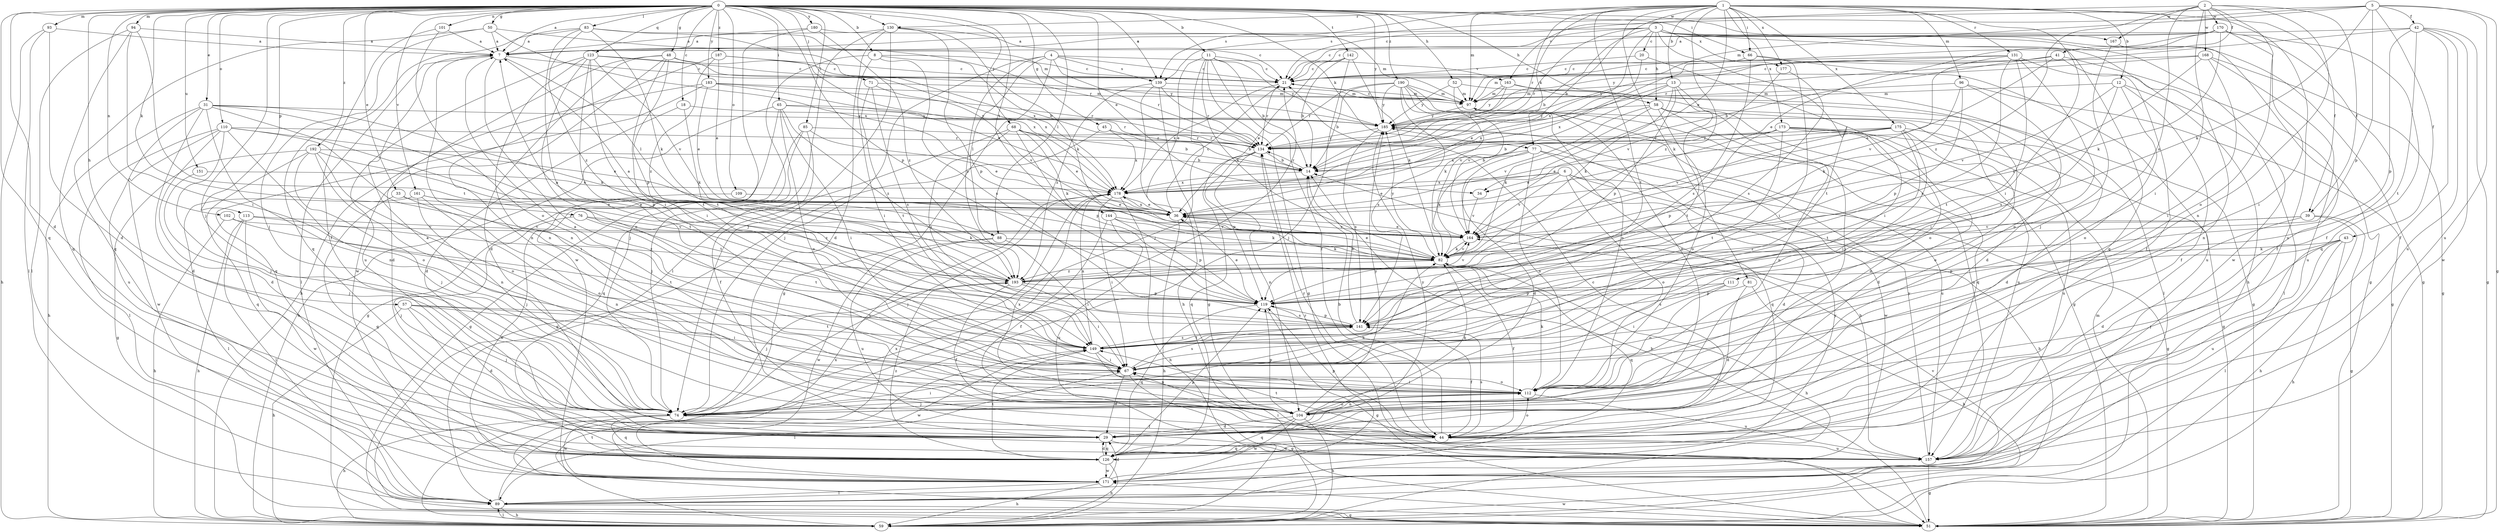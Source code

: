 strict digraph  {
0;
1;
2;
3;
4;
5;
6;
7;
8;
11;
12;
13;
14;
18;
20;
21;
29;
31;
33;
34;
36;
39;
41;
42;
43;
44;
45;
48;
50;
51;
52;
57;
58;
59;
65;
66;
67;
68;
71;
74;
76;
77;
81;
82;
83;
85;
88;
89;
93;
94;
96;
97;
101;
102;
104;
109;
110;
111;
112;
113;
119;
123;
126;
130;
131;
134;
139;
141;
142;
144;
149;
151;
157;
161;
163;
164;
167;
168;
170;
171;
173;
175;
177;
178;
180;
183;
185;
187;
190;
192;
193;
0 -> 7  [label=a];
0 -> 8  [label=b];
0 -> 11  [label=b];
0 -> 18  [label=c];
0 -> 29  [label=d];
0 -> 31  [label=e];
0 -> 33  [label=e];
0 -> 34  [label=e];
0 -> 45  [label=g];
0 -> 48  [label=g];
0 -> 50  [label=g];
0 -> 52  [label=h];
0 -> 57  [label=h];
0 -> 58  [label=h];
0 -> 65  [label=i];
0 -> 66  [label=i];
0 -> 68  [label=j];
0 -> 71  [label=j];
0 -> 74  [label=j];
0 -> 76  [label=k];
0 -> 77  [label=k];
0 -> 83  [label=l];
0 -> 85  [label=l];
0 -> 88  [label=l];
0 -> 93  [label=m];
0 -> 94  [label=m];
0 -> 101  [label=n];
0 -> 102  [label=n];
0 -> 109  [label=o];
0 -> 110  [label=o];
0 -> 113  [label=p];
0 -> 119  [label=p];
0 -> 123  [label=q];
0 -> 126  [label=q];
0 -> 130  [label=r];
0 -> 139  [label=s];
0 -> 142  [label=t];
0 -> 144  [label=t];
0 -> 151  [label=u];
0 -> 161  [label=v];
0 -> 167  [label=w];
0 -> 180  [label=y];
0 -> 183  [label=y];
0 -> 185  [label=y];
0 -> 187  [label=z];
0 -> 190  [label=z];
0 -> 192  [label=z];
1 -> 12  [label=b];
1 -> 13  [label=b];
1 -> 14  [label=b];
1 -> 34  [label=e];
1 -> 39  [label=f];
1 -> 66  [label=i];
1 -> 67  [label=i];
1 -> 77  [label=k];
1 -> 81  [label=k];
1 -> 96  [label=m];
1 -> 97  [label=m];
1 -> 130  [label=r];
1 -> 131  [label=r];
1 -> 134  [label=r];
1 -> 139  [label=s];
1 -> 149  [label=t];
1 -> 157  [label=u];
1 -> 173  [label=x];
1 -> 175  [label=x];
1 -> 177  [label=x];
1 -> 193  [label=z];
2 -> 39  [label=f];
2 -> 41  [label=f];
2 -> 67  [label=i];
2 -> 104  [label=n];
2 -> 111  [label=o];
2 -> 112  [label=o];
2 -> 163  [label=v];
2 -> 167  [label=w];
2 -> 168  [label=w];
2 -> 170  [label=w];
2 -> 193  [label=z];
3 -> 7  [label=a];
3 -> 14  [label=b];
3 -> 20  [label=c];
3 -> 21  [label=c];
3 -> 51  [label=g];
3 -> 58  [label=h];
3 -> 59  [label=h];
3 -> 126  [label=q];
3 -> 134  [label=r];
3 -> 149  [label=t];
3 -> 171  [label=w];
3 -> 177  [label=x];
3 -> 178  [label=x];
4 -> 21  [label=c];
4 -> 51  [label=g];
4 -> 74  [label=j];
4 -> 88  [label=l];
4 -> 134  [label=r];
4 -> 139  [label=s];
4 -> 163  [label=v];
4 -> 193  [label=z];
5 -> 21  [label=c];
5 -> 42  [label=f];
5 -> 43  [label=f];
5 -> 51  [label=g];
5 -> 82  [label=k];
5 -> 97  [label=m];
5 -> 119  [label=p];
5 -> 139  [label=s];
5 -> 157  [label=u];
6 -> 29  [label=d];
6 -> 34  [label=e];
6 -> 36  [label=e];
6 -> 51  [label=g];
6 -> 59  [label=h];
6 -> 112  [label=o];
6 -> 164  [label=v];
6 -> 178  [label=x];
7 -> 21  [label=c];
7 -> 67  [label=i];
7 -> 88  [label=l];
7 -> 89  [label=l];
7 -> 104  [label=n];
8 -> 14  [label=b];
8 -> 21  [label=c];
8 -> 67  [label=i];
8 -> 74  [label=j];
8 -> 141  [label=s];
11 -> 14  [label=b];
11 -> 21  [label=c];
11 -> 36  [label=e];
11 -> 44  [label=f];
11 -> 51  [label=g];
11 -> 74  [label=j];
11 -> 82  [label=k];
11 -> 185  [label=y];
12 -> 44  [label=f];
12 -> 89  [label=l];
12 -> 97  [label=m];
12 -> 112  [label=o];
12 -> 141  [label=s];
12 -> 164  [label=v];
13 -> 74  [label=j];
13 -> 82  [label=k];
13 -> 89  [label=l];
13 -> 97  [label=m];
13 -> 119  [label=p];
13 -> 149  [label=t];
13 -> 164  [label=v];
13 -> 178  [label=x];
14 -> 134  [label=r];
14 -> 178  [label=x];
18 -> 29  [label=d];
18 -> 82  [label=k];
18 -> 185  [label=y];
20 -> 21  [label=c];
20 -> 36  [label=e];
20 -> 67  [label=i];
21 -> 97  [label=m];
21 -> 134  [label=r];
21 -> 178  [label=x];
29 -> 126  [label=q];
29 -> 157  [label=u];
29 -> 185  [label=y];
31 -> 29  [label=d];
31 -> 59  [label=h];
31 -> 82  [label=k];
31 -> 104  [label=n];
31 -> 119  [label=p];
31 -> 149  [label=t];
31 -> 157  [label=u];
31 -> 185  [label=y];
33 -> 36  [label=e];
33 -> 112  [label=o];
33 -> 126  [label=q];
34 -> 164  [label=v];
36 -> 21  [label=c];
36 -> 59  [label=h];
36 -> 164  [label=v];
36 -> 178  [label=x];
39 -> 29  [label=d];
39 -> 51  [label=g];
39 -> 59  [label=h];
39 -> 164  [label=v];
39 -> 193  [label=z];
41 -> 14  [label=b];
41 -> 21  [label=c];
41 -> 36  [label=e];
41 -> 44  [label=f];
41 -> 97  [label=m];
41 -> 104  [label=n];
42 -> 7  [label=a];
42 -> 44  [label=f];
42 -> 51  [label=g];
42 -> 119  [label=p];
42 -> 134  [label=r];
42 -> 149  [label=t];
42 -> 157  [label=u];
42 -> 171  [label=w];
43 -> 59  [label=h];
43 -> 74  [label=j];
43 -> 82  [label=k];
43 -> 89  [label=l];
43 -> 119  [label=p];
43 -> 157  [label=u];
44 -> 14  [label=b];
44 -> 112  [label=o];
44 -> 119  [label=p];
44 -> 126  [label=q];
44 -> 134  [label=r];
44 -> 141  [label=s];
44 -> 149  [label=t];
44 -> 157  [label=u];
45 -> 14  [label=b];
45 -> 51  [label=g];
45 -> 134  [label=r];
45 -> 178  [label=x];
48 -> 21  [label=c];
48 -> 29  [label=d];
48 -> 59  [label=h];
48 -> 119  [label=p];
48 -> 149  [label=t];
48 -> 171  [label=w];
48 -> 185  [label=y];
50 -> 7  [label=a];
50 -> 74  [label=j];
50 -> 97  [label=m];
50 -> 126  [label=q];
50 -> 178  [label=x];
51 -> 14  [label=b];
51 -> 97  [label=m];
51 -> 171  [label=w];
52 -> 51  [label=g];
52 -> 97  [label=m];
52 -> 104  [label=n];
52 -> 185  [label=y];
57 -> 29  [label=d];
57 -> 59  [label=h];
57 -> 67  [label=i];
57 -> 74  [label=j];
57 -> 141  [label=s];
57 -> 149  [label=t];
58 -> 82  [label=k];
58 -> 104  [label=n];
58 -> 112  [label=o];
58 -> 126  [label=q];
58 -> 157  [label=u];
58 -> 164  [label=v];
58 -> 185  [label=y];
59 -> 89  [label=l];
59 -> 149  [label=t];
59 -> 178  [label=x];
65 -> 51  [label=g];
65 -> 59  [label=h];
65 -> 67  [label=i];
65 -> 112  [label=o];
65 -> 134  [label=r];
65 -> 185  [label=y];
65 -> 193  [label=z];
66 -> 21  [label=c];
66 -> 67  [label=i];
66 -> 141  [label=s];
66 -> 157  [label=u];
67 -> 29  [label=d];
67 -> 51  [label=g];
67 -> 89  [label=l];
67 -> 112  [label=o];
67 -> 141  [label=s];
68 -> 14  [label=b];
68 -> 36  [label=e];
68 -> 82  [label=k];
68 -> 119  [label=p];
68 -> 126  [label=q];
68 -> 134  [label=r];
68 -> 141  [label=s];
71 -> 97  [label=m];
71 -> 141  [label=s];
71 -> 149  [label=t];
71 -> 164  [label=v];
74 -> 7  [label=a];
74 -> 21  [label=c];
74 -> 44  [label=f];
74 -> 59  [label=h];
74 -> 67  [label=i];
74 -> 82  [label=k];
74 -> 126  [label=q];
74 -> 171  [label=w];
76 -> 74  [label=j];
76 -> 82  [label=k];
76 -> 149  [label=t];
76 -> 164  [label=v];
77 -> 14  [label=b];
77 -> 29  [label=d];
77 -> 82  [label=k];
77 -> 112  [label=o];
77 -> 126  [label=q];
77 -> 171  [label=w];
81 -> 29  [label=d];
81 -> 59  [label=h];
81 -> 119  [label=p];
82 -> 36  [label=e];
82 -> 44  [label=f];
82 -> 59  [label=h];
82 -> 126  [label=q];
82 -> 164  [label=v];
82 -> 185  [label=y];
82 -> 193  [label=z];
83 -> 7  [label=a];
83 -> 67  [label=i];
83 -> 82  [label=k];
83 -> 126  [label=q];
83 -> 134  [label=r];
83 -> 178  [label=x];
83 -> 193  [label=z];
85 -> 36  [label=e];
85 -> 44  [label=f];
85 -> 51  [label=g];
85 -> 74  [label=j];
85 -> 134  [label=r];
88 -> 67  [label=i];
88 -> 82  [label=k];
88 -> 157  [label=u];
88 -> 171  [label=w];
89 -> 51  [label=g];
89 -> 59  [label=h];
89 -> 164  [label=v];
89 -> 178  [label=x];
89 -> 185  [label=y];
93 -> 7  [label=a];
93 -> 29  [label=d];
93 -> 59  [label=h];
93 -> 89  [label=l];
94 -> 7  [label=a];
94 -> 67  [label=i];
94 -> 89  [label=l];
94 -> 126  [label=q];
94 -> 149  [label=t];
96 -> 51  [label=g];
96 -> 67  [label=i];
96 -> 82  [label=k];
96 -> 97  [label=m];
96 -> 119  [label=p];
97 -> 21  [label=c];
97 -> 157  [label=u];
97 -> 185  [label=y];
101 -> 7  [label=a];
101 -> 44  [label=f];
101 -> 112  [label=o];
102 -> 59  [label=h];
102 -> 149  [label=t];
102 -> 164  [label=v];
104 -> 29  [label=d];
104 -> 59  [label=h];
104 -> 82  [label=k];
104 -> 112  [label=o];
104 -> 119  [label=p];
104 -> 126  [label=q];
104 -> 171  [label=w];
104 -> 178  [label=x];
104 -> 185  [label=y];
109 -> 36  [label=e];
109 -> 171  [label=w];
110 -> 29  [label=d];
110 -> 36  [label=e];
110 -> 67  [label=i];
110 -> 74  [label=j];
110 -> 89  [label=l];
110 -> 112  [label=o];
110 -> 134  [label=r];
110 -> 171  [label=w];
111 -> 67  [label=i];
111 -> 112  [label=o];
111 -> 119  [label=p];
111 -> 141  [label=s];
112 -> 7  [label=a];
112 -> 67  [label=i];
112 -> 74  [label=j];
112 -> 82  [label=k];
112 -> 104  [label=n];
112 -> 157  [label=u];
113 -> 59  [label=h];
113 -> 89  [label=l];
113 -> 164  [label=v];
113 -> 171  [label=w];
113 -> 193  [label=z];
119 -> 7  [label=a];
119 -> 36  [label=e];
119 -> 51  [label=g];
119 -> 126  [label=q];
119 -> 141  [label=s];
123 -> 21  [label=c];
123 -> 67  [label=i];
123 -> 104  [label=n];
123 -> 112  [label=o];
123 -> 149  [label=t];
123 -> 157  [label=u];
123 -> 164  [label=v];
123 -> 178  [label=x];
126 -> 29  [label=d];
126 -> 59  [label=h];
126 -> 119  [label=p];
126 -> 149  [label=t];
126 -> 171  [label=w];
126 -> 193  [label=z];
130 -> 7  [label=a];
130 -> 21  [label=c];
130 -> 29  [label=d];
130 -> 74  [label=j];
130 -> 82  [label=k];
130 -> 89  [label=l];
130 -> 119  [label=p];
131 -> 21  [label=c];
131 -> 44  [label=f];
131 -> 112  [label=o];
131 -> 141  [label=s];
131 -> 149  [label=t];
131 -> 164  [label=v];
131 -> 178  [label=x];
134 -> 14  [label=b];
134 -> 104  [label=n];
134 -> 119  [label=p];
134 -> 126  [label=q];
139 -> 51  [label=g];
139 -> 59  [label=h];
139 -> 97  [label=m];
139 -> 134  [label=r];
139 -> 193  [label=z];
141 -> 14  [label=b];
141 -> 44  [label=f];
141 -> 119  [label=p];
141 -> 149  [label=t];
142 -> 14  [label=b];
142 -> 21  [label=c];
142 -> 36  [label=e];
142 -> 74  [label=j];
142 -> 82  [label=k];
144 -> 44  [label=f];
144 -> 82  [label=k];
144 -> 119  [label=p];
144 -> 157  [label=u];
144 -> 164  [label=v];
149 -> 67  [label=i];
149 -> 104  [label=n];
149 -> 141  [label=s];
149 -> 171  [label=w];
149 -> 178  [label=x];
151 -> 74  [label=j];
151 -> 178  [label=x];
157 -> 14  [label=b];
157 -> 51  [label=g];
157 -> 67  [label=i];
157 -> 185  [label=y];
161 -> 36  [label=e];
161 -> 74  [label=j];
161 -> 89  [label=l];
161 -> 104  [label=n];
161 -> 193  [label=z];
163 -> 29  [label=d];
163 -> 97  [label=m];
163 -> 112  [label=o];
163 -> 134  [label=r];
163 -> 185  [label=y];
164 -> 36  [label=e];
164 -> 82  [label=k];
167 -> 51  [label=g];
167 -> 74  [label=j];
168 -> 21  [label=c];
168 -> 51  [label=g];
168 -> 67  [label=i];
168 -> 157  [label=u];
168 -> 185  [label=y];
168 -> 193  [label=z];
170 -> 7  [label=a];
170 -> 21  [label=c];
170 -> 36  [label=e];
170 -> 44  [label=f];
170 -> 67  [label=i];
170 -> 82  [label=k];
170 -> 126  [label=q];
170 -> 185  [label=y];
171 -> 21  [label=c];
171 -> 29  [label=d];
171 -> 59  [label=h];
171 -> 89  [label=l];
171 -> 134  [label=r];
173 -> 14  [label=b];
173 -> 29  [label=d];
173 -> 51  [label=g];
173 -> 104  [label=n];
173 -> 119  [label=p];
173 -> 134  [label=r];
173 -> 149  [label=t];
173 -> 157  [label=u];
175 -> 29  [label=d];
175 -> 36  [label=e];
175 -> 67  [label=i];
175 -> 112  [label=o];
175 -> 134  [label=r];
175 -> 149  [label=t];
175 -> 164  [label=v];
175 -> 178  [label=x];
177 -> 141  [label=s];
177 -> 164  [label=v];
178 -> 36  [label=e];
178 -> 59  [label=h];
178 -> 67  [label=i];
178 -> 74  [label=j];
180 -> 7  [label=a];
180 -> 97  [label=m];
180 -> 171  [label=w];
180 -> 193  [label=z];
183 -> 29  [label=d];
183 -> 36  [label=e];
183 -> 97  [label=m];
183 -> 126  [label=q];
183 -> 134  [label=r];
183 -> 178  [label=x];
185 -> 134  [label=r];
185 -> 141  [label=s];
185 -> 157  [label=u];
187 -> 21  [label=c];
187 -> 36  [label=e];
187 -> 104  [label=n];
187 -> 178  [label=x];
187 -> 193  [label=z];
190 -> 14  [label=b];
190 -> 51  [label=g];
190 -> 82  [label=k];
190 -> 97  [label=m];
190 -> 112  [label=o];
190 -> 134  [label=r];
190 -> 141  [label=s];
190 -> 164  [label=v];
190 -> 185  [label=y];
192 -> 14  [label=b];
192 -> 51  [label=g];
192 -> 74  [label=j];
192 -> 104  [label=n];
192 -> 112  [label=o];
192 -> 126  [label=q];
192 -> 149  [label=t];
193 -> 7  [label=a];
193 -> 44  [label=f];
193 -> 67  [label=i];
193 -> 74  [label=j];
193 -> 119  [label=p];
193 -> 164  [label=v];
}

